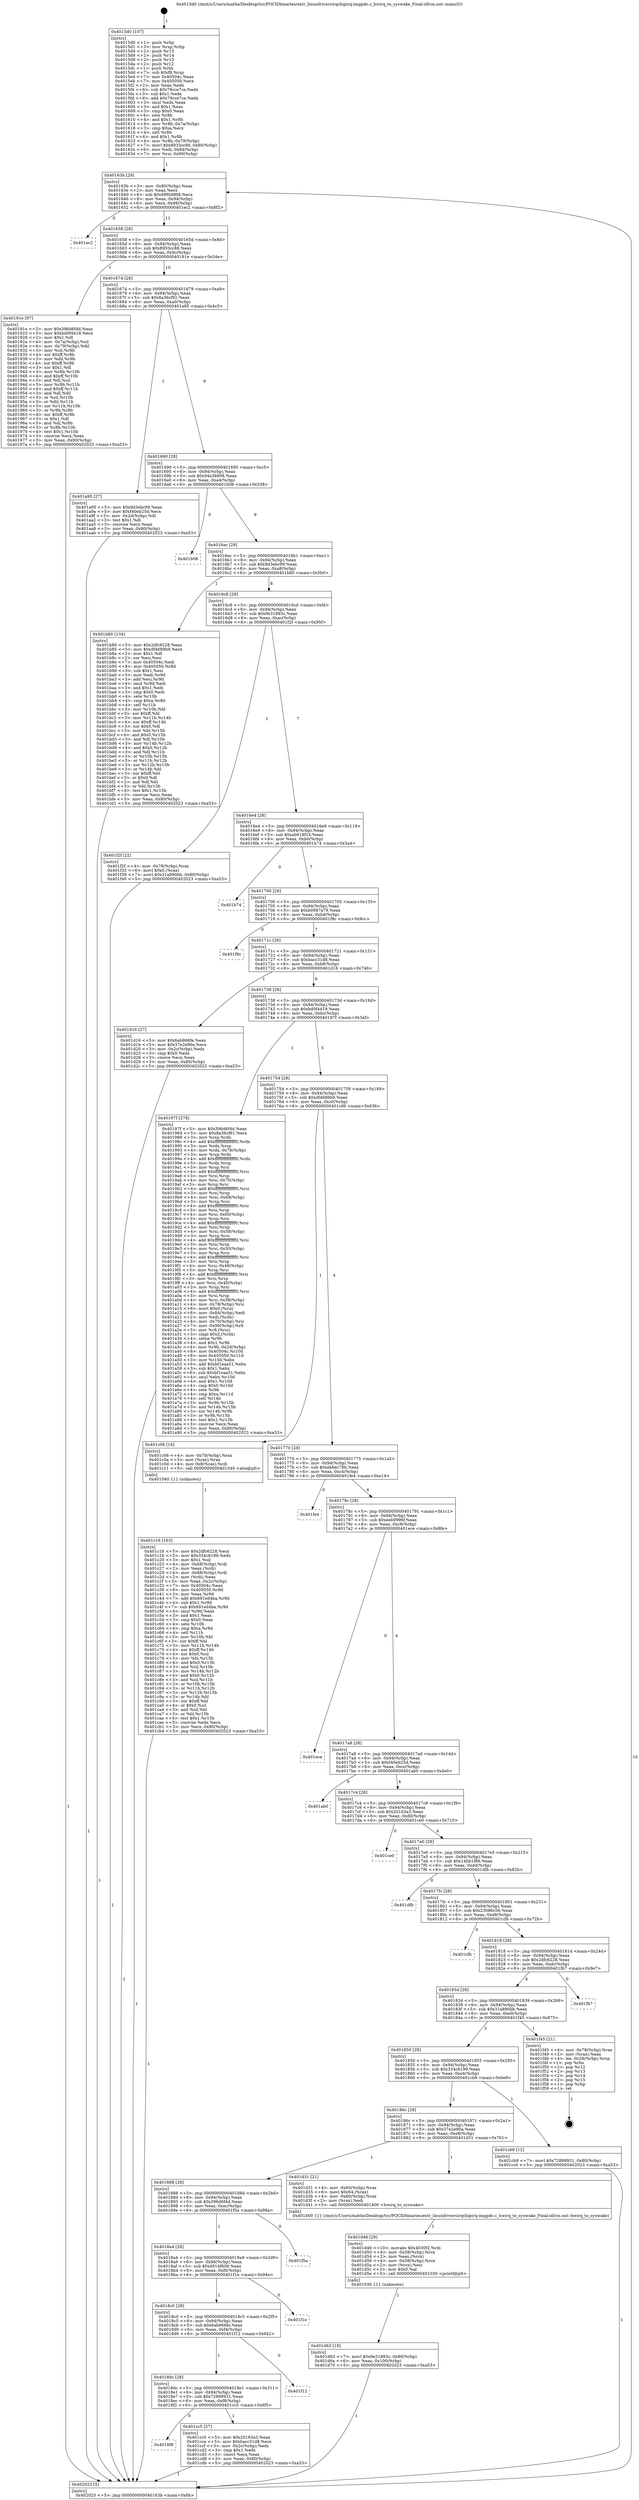 digraph "0x4015d0" {
  label = "0x4015d0 (/mnt/c/Users/mathe/Desktop/tcc/POCII/binaries/extr_linuxdriversirqchipirq-imgpdc.c_hwirq_to_syswake_Final-ollvm.out::main(0))"
  labelloc = "t"
  node[shape=record]

  Entry [label="",width=0.3,height=0.3,shape=circle,fillcolor=black,style=filled]
  "0x40163b" [label="{
     0x40163b [29]\l
     | [instrs]\l
     &nbsp;&nbsp;0x40163b \<+3\>: mov -0x80(%rbp),%eax\l
     &nbsp;&nbsp;0x40163e \<+2\>: mov %eax,%ecx\l
     &nbsp;&nbsp;0x401640 \<+6\>: sub $0x88f0d908,%ecx\l
     &nbsp;&nbsp;0x401646 \<+6\>: mov %eax,-0x94(%rbp)\l
     &nbsp;&nbsp;0x40164c \<+6\>: mov %ecx,-0x98(%rbp)\l
     &nbsp;&nbsp;0x401652 \<+6\>: je 0000000000401ec2 \<main+0x8f2\>\l
  }"]
  "0x401ec2" [label="{
     0x401ec2\l
  }", style=dashed]
  "0x401658" [label="{
     0x401658 [28]\l
     | [instrs]\l
     &nbsp;&nbsp;0x401658 \<+5\>: jmp 000000000040165d \<main+0x8d\>\l
     &nbsp;&nbsp;0x40165d \<+6\>: mov -0x94(%rbp),%eax\l
     &nbsp;&nbsp;0x401663 \<+5\>: sub $0x8933cc88,%eax\l
     &nbsp;&nbsp;0x401668 \<+6\>: mov %eax,-0x9c(%rbp)\l
     &nbsp;&nbsp;0x40166e \<+6\>: je 000000000040191e \<main+0x34e\>\l
  }"]
  Exit [label="",width=0.3,height=0.3,shape=circle,fillcolor=black,style=filled,peripheries=2]
  "0x40191e" [label="{
     0x40191e [97]\l
     | [instrs]\l
     &nbsp;&nbsp;0x40191e \<+5\>: mov $0x396d6f4d,%eax\l
     &nbsp;&nbsp;0x401923 \<+5\>: mov $0xbd0f4419,%ecx\l
     &nbsp;&nbsp;0x401928 \<+2\>: mov $0x1,%dl\l
     &nbsp;&nbsp;0x40192a \<+4\>: mov -0x7a(%rbp),%sil\l
     &nbsp;&nbsp;0x40192e \<+4\>: mov -0x79(%rbp),%dil\l
     &nbsp;&nbsp;0x401932 \<+3\>: mov %sil,%r8b\l
     &nbsp;&nbsp;0x401935 \<+4\>: xor $0xff,%r8b\l
     &nbsp;&nbsp;0x401939 \<+3\>: mov %dil,%r9b\l
     &nbsp;&nbsp;0x40193c \<+4\>: xor $0xff,%r9b\l
     &nbsp;&nbsp;0x401940 \<+3\>: xor $0x1,%dl\l
     &nbsp;&nbsp;0x401943 \<+3\>: mov %r8b,%r10b\l
     &nbsp;&nbsp;0x401946 \<+4\>: and $0xff,%r10b\l
     &nbsp;&nbsp;0x40194a \<+3\>: and %dl,%sil\l
     &nbsp;&nbsp;0x40194d \<+3\>: mov %r9b,%r11b\l
     &nbsp;&nbsp;0x401950 \<+4\>: and $0xff,%r11b\l
     &nbsp;&nbsp;0x401954 \<+3\>: and %dl,%dil\l
     &nbsp;&nbsp;0x401957 \<+3\>: or %sil,%r10b\l
     &nbsp;&nbsp;0x40195a \<+3\>: or %dil,%r11b\l
     &nbsp;&nbsp;0x40195d \<+3\>: xor %r11b,%r10b\l
     &nbsp;&nbsp;0x401960 \<+3\>: or %r9b,%r8b\l
     &nbsp;&nbsp;0x401963 \<+4\>: xor $0xff,%r8b\l
     &nbsp;&nbsp;0x401967 \<+3\>: or $0x1,%dl\l
     &nbsp;&nbsp;0x40196a \<+3\>: and %dl,%r8b\l
     &nbsp;&nbsp;0x40196d \<+3\>: or %r8b,%r10b\l
     &nbsp;&nbsp;0x401970 \<+4\>: test $0x1,%r10b\l
     &nbsp;&nbsp;0x401974 \<+3\>: cmovne %ecx,%eax\l
     &nbsp;&nbsp;0x401977 \<+3\>: mov %eax,-0x80(%rbp)\l
     &nbsp;&nbsp;0x40197a \<+5\>: jmp 0000000000402023 \<main+0xa53\>\l
  }"]
  "0x401674" [label="{
     0x401674 [28]\l
     | [instrs]\l
     &nbsp;&nbsp;0x401674 \<+5\>: jmp 0000000000401679 \<main+0xa9\>\l
     &nbsp;&nbsp;0x401679 \<+6\>: mov -0x94(%rbp),%eax\l
     &nbsp;&nbsp;0x40167f \<+5\>: sub $0x8a36cf91,%eax\l
     &nbsp;&nbsp;0x401684 \<+6\>: mov %eax,-0xa0(%rbp)\l
     &nbsp;&nbsp;0x40168a \<+6\>: je 0000000000401a95 \<main+0x4c5\>\l
  }"]
  "0x402023" [label="{
     0x402023 [5]\l
     | [instrs]\l
     &nbsp;&nbsp;0x402023 \<+5\>: jmp 000000000040163b \<main+0x6b\>\l
  }"]
  "0x4015d0" [label="{
     0x4015d0 [107]\l
     | [instrs]\l
     &nbsp;&nbsp;0x4015d0 \<+1\>: push %rbp\l
     &nbsp;&nbsp;0x4015d1 \<+3\>: mov %rsp,%rbp\l
     &nbsp;&nbsp;0x4015d4 \<+2\>: push %r15\l
     &nbsp;&nbsp;0x4015d6 \<+2\>: push %r14\l
     &nbsp;&nbsp;0x4015d8 \<+2\>: push %r13\l
     &nbsp;&nbsp;0x4015da \<+2\>: push %r12\l
     &nbsp;&nbsp;0x4015dc \<+1\>: push %rbx\l
     &nbsp;&nbsp;0x4015dd \<+7\>: sub $0xf8,%rsp\l
     &nbsp;&nbsp;0x4015e4 \<+7\>: mov 0x40504c,%eax\l
     &nbsp;&nbsp;0x4015eb \<+7\>: mov 0x405050,%ecx\l
     &nbsp;&nbsp;0x4015f2 \<+2\>: mov %eax,%edx\l
     &nbsp;&nbsp;0x4015f4 \<+6\>: sub $0x79cce7ce,%edx\l
     &nbsp;&nbsp;0x4015fa \<+3\>: sub $0x1,%edx\l
     &nbsp;&nbsp;0x4015fd \<+6\>: add $0x79cce7ce,%edx\l
     &nbsp;&nbsp;0x401603 \<+3\>: imul %edx,%eax\l
     &nbsp;&nbsp;0x401606 \<+3\>: and $0x1,%eax\l
     &nbsp;&nbsp;0x401609 \<+3\>: cmp $0x0,%eax\l
     &nbsp;&nbsp;0x40160c \<+4\>: sete %r8b\l
     &nbsp;&nbsp;0x401610 \<+4\>: and $0x1,%r8b\l
     &nbsp;&nbsp;0x401614 \<+4\>: mov %r8b,-0x7a(%rbp)\l
     &nbsp;&nbsp;0x401618 \<+3\>: cmp $0xa,%ecx\l
     &nbsp;&nbsp;0x40161b \<+4\>: setl %r8b\l
     &nbsp;&nbsp;0x40161f \<+4\>: and $0x1,%r8b\l
     &nbsp;&nbsp;0x401623 \<+4\>: mov %r8b,-0x79(%rbp)\l
     &nbsp;&nbsp;0x401627 \<+7\>: movl $0x8933cc88,-0x80(%rbp)\l
     &nbsp;&nbsp;0x40162e \<+6\>: mov %edi,-0x84(%rbp)\l
     &nbsp;&nbsp;0x401634 \<+7\>: mov %rsi,-0x90(%rbp)\l
  }"]
  "0x401d63" [label="{
     0x401d63 [18]\l
     | [instrs]\l
     &nbsp;&nbsp;0x401d63 \<+7\>: movl $0x9e31883c,-0x80(%rbp)\l
     &nbsp;&nbsp;0x401d6a \<+6\>: mov %eax,-0x100(%rbp)\l
     &nbsp;&nbsp;0x401d70 \<+5\>: jmp 0000000000402023 \<main+0xa53\>\l
  }"]
  "0x401a95" [label="{
     0x401a95 [27]\l
     | [instrs]\l
     &nbsp;&nbsp;0x401a95 \<+5\>: mov $0x9d3ebc99,%eax\l
     &nbsp;&nbsp;0x401a9a \<+5\>: mov $0xf40eb25d,%ecx\l
     &nbsp;&nbsp;0x401a9f \<+3\>: mov -0x2d(%rbp),%dl\l
     &nbsp;&nbsp;0x401aa2 \<+3\>: test $0x1,%dl\l
     &nbsp;&nbsp;0x401aa5 \<+3\>: cmovne %ecx,%eax\l
     &nbsp;&nbsp;0x401aa8 \<+3\>: mov %eax,-0x80(%rbp)\l
     &nbsp;&nbsp;0x401aab \<+5\>: jmp 0000000000402023 \<main+0xa53\>\l
  }"]
  "0x401690" [label="{
     0x401690 [28]\l
     | [instrs]\l
     &nbsp;&nbsp;0x401690 \<+5\>: jmp 0000000000401695 \<main+0xc5\>\l
     &nbsp;&nbsp;0x401695 \<+6\>: mov -0x94(%rbp),%eax\l
     &nbsp;&nbsp;0x40169b \<+5\>: sub $0x94a36698,%eax\l
     &nbsp;&nbsp;0x4016a0 \<+6\>: mov %eax,-0xa4(%rbp)\l
     &nbsp;&nbsp;0x4016a6 \<+6\>: je 0000000000401b08 \<main+0x538\>\l
  }"]
  "0x401d46" [label="{
     0x401d46 [29]\l
     | [instrs]\l
     &nbsp;&nbsp;0x401d46 \<+10\>: movabs $0x4030f2,%rdi\l
     &nbsp;&nbsp;0x401d50 \<+4\>: mov -0x58(%rbp),%rcx\l
     &nbsp;&nbsp;0x401d54 \<+2\>: mov %eax,(%rcx)\l
     &nbsp;&nbsp;0x401d56 \<+4\>: mov -0x58(%rbp),%rcx\l
     &nbsp;&nbsp;0x401d5a \<+2\>: mov (%rcx),%esi\l
     &nbsp;&nbsp;0x401d5c \<+2\>: mov $0x0,%al\l
     &nbsp;&nbsp;0x401d5e \<+5\>: call 0000000000401030 \<printf@plt\>\l
     | [calls]\l
     &nbsp;&nbsp;0x401030 \{1\} (unknown)\l
  }"]
  "0x401b08" [label="{
     0x401b08\l
  }", style=dashed]
  "0x4016ac" [label="{
     0x4016ac [28]\l
     | [instrs]\l
     &nbsp;&nbsp;0x4016ac \<+5\>: jmp 00000000004016b1 \<main+0xe1\>\l
     &nbsp;&nbsp;0x4016b1 \<+6\>: mov -0x94(%rbp),%eax\l
     &nbsp;&nbsp;0x4016b7 \<+5\>: sub $0x9d3ebc99,%eax\l
     &nbsp;&nbsp;0x4016bc \<+6\>: mov %eax,-0xa8(%rbp)\l
     &nbsp;&nbsp;0x4016c2 \<+6\>: je 0000000000401b80 \<main+0x5b0\>\l
  }"]
  "0x4018f8" [label="{
     0x4018f8\l
  }", style=dashed]
  "0x401b80" [label="{
     0x401b80 [134]\l
     | [instrs]\l
     &nbsp;&nbsp;0x401b80 \<+5\>: mov $0x2dfc6228,%eax\l
     &nbsp;&nbsp;0x401b85 \<+5\>: mov $0xdf4689b9,%ecx\l
     &nbsp;&nbsp;0x401b8a \<+2\>: mov $0x1,%dl\l
     &nbsp;&nbsp;0x401b8c \<+2\>: xor %esi,%esi\l
     &nbsp;&nbsp;0x401b8e \<+7\>: mov 0x40504c,%edi\l
     &nbsp;&nbsp;0x401b95 \<+8\>: mov 0x405050,%r8d\l
     &nbsp;&nbsp;0x401b9d \<+3\>: sub $0x1,%esi\l
     &nbsp;&nbsp;0x401ba0 \<+3\>: mov %edi,%r9d\l
     &nbsp;&nbsp;0x401ba3 \<+3\>: add %esi,%r9d\l
     &nbsp;&nbsp;0x401ba6 \<+4\>: imul %r9d,%edi\l
     &nbsp;&nbsp;0x401baa \<+3\>: and $0x1,%edi\l
     &nbsp;&nbsp;0x401bad \<+3\>: cmp $0x0,%edi\l
     &nbsp;&nbsp;0x401bb0 \<+4\>: sete %r10b\l
     &nbsp;&nbsp;0x401bb4 \<+4\>: cmp $0xa,%r8d\l
     &nbsp;&nbsp;0x401bb8 \<+4\>: setl %r11b\l
     &nbsp;&nbsp;0x401bbc \<+3\>: mov %r10b,%bl\l
     &nbsp;&nbsp;0x401bbf \<+3\>: xor $0xff,%bl\l
     &nbsp;&nbsp;0x401bc2 \<+3\>: mov %r11b,%r14b\l
     &nbsp;&nbsp;0x401bc5 \<+4\>: xor $0xff,%r14b\l
     &nbsp;&nbsp;0x401bc9 \<+3\>: xor $0x0,%dl\l
     &nbsp;&nbsp;0x401bcc \<+3\>: mov %bl,%r15b\l
     &nbsp;&nbsp;0x401bcf \<+4\>: and $0x0,%r15b\l
     &nbsp;&nbsp;0x401bd3 \<+3\>: and %dl,%r10b\l
     &nbsp;&nbsp;0x401bd6 \<+3\>: mov %r14b,%r12b\l
     &nbsp;&nbsp;0x401bd9 \<+4\>: and $0x0,%r12b\l
     &nbsp;&nbsp;0x401bdd \<+3\>: and %dl,%r11b\l
     &nbsp;&nbsp;0x401be0 \<+3\>: or %r10b,%r15b\l
     &nbsp;&nbsp;0x401be3 \<+3\>: or %r11b,%r12b\l
     &nbsp;&nbsp;0x401be6 \<+3\>: xor %r12b,%r15b\l
     &nbsp;&nbsp;0x401be9 \<+3\>: or %r14b,%bl\l
     &nbsp;&nbsp;0x401bec \<+3\>: xor $0xff,%bl\l
     &nbsp;&nbsp;0x401bef \<+3\>: or $0x0,%dl\l
     &nbsp;&nbsp;0x401bf2 \<+2\>: and %dl,%bl\l
     &nbsp;&nbsp;0x401bf4 \<+3\>: or %bl,%r15b\l
     &nbsp;&nbsp;0x401bf7 \<+4\>: test $0x1,%r15b\l
     &nbsp;&nbsp;0x401bfb \<+3\>: cmovne %ecx,%eax\l
     &nbsp;&nbsp;0x401bfe \<+3\>: mov %eax,-0x80(%rbp)\l
     &nbsp;&nbsp;0x401c01 \<+5\>: jmp 0000000000402023 \<main+0xa53\>\l
  }"]
  "0x4016c8" [label="{
     0x4016c8 [28]\l
     | [instrs]\l
     &nbsp;&nbsp;0x4016c8 \<+5\>: jmp 00000000004016cd \<main+0xfd\>\l
     &nbsp;&nbsp;0x4016cd \<+6\>: mov -0x94(%rbp),%eax\l
     &nbsp;&nbsp;0x4016d3 \<+5\>: sub $0x9e31883c,%eax\l
     &nbsp;&nbsp;0x4016d8 \<+6\>: mov %eax,-0xac(%rbp)\l
     &nbsp;&nbsp;0x4016de \<+6\>: je 0000000000401f2f \<main+0x95f\>\l
  }"]
  "0x401cc5" [label="{
     0x401cc5 [27]\l
     | [instrs]\l
     &nbsp;&nbsp;0x401cc5 \<+5\>: mov $0x20163a3,%eax\l
     &nbsp;&nbsp;0x401cca \<+5\>: mov $0xbacc31d8,%ecx\l
     &nbsp;&nbsp;0x401ccf \<+3\>: mov -0x2c(%rbp),%edx\l
     &nbsp;&nbsp;0x401cd2 \<+3\>: cmp $0x1,%edx\l
     &nbsp;&nbsp;0x401cd5 \<+3\>: cmovl %ecx,%eax\l
     &nbsp;&nbsp;0x401cd8 \<+3\>: mov %eax,-0x80(%rbp)\l
     &nbsp;&nbsp;0x401cdb \<+5\>: jmp 0000000000402023 \<main+0xa53\>\l
  }"]
  "0x401f2f" [label="{
     0x401f2f [22]\l
     | [instrs]\l
     &nbsp;&nbsp;0x401f2f \<+4\>: mov -0x78(%rbp),%rax\l
     &nbsp;&nbsp;0x401f33 \<+6\>: movl $0x0,(%rax)\l
     &nbsp;&nbsp;0x401f39 \<+7\>: movl $0x31a890bb,-0x80(%rbp)\l
     &nbsp;&nbsp;0x401f40 \<+5\>: jmp 0000000000402023 \<main+0xa53\>\l
  }"]
  "0x4016e4" [label="{
     0x4016e4 [28]\l
     | [instrs]\l
     &nbsp;&nbsp;0x4016e4 \<+5\>: jmp 00000000004016e9 \<main+0x119\>\l
     &nbsp;&nbsp;0x4016e9 \<+6\>: mov -0x94(%rbp),%eax\l
     &nbsp;&nbsp;0x4016ef \<+5\>: sub $0xab618f14,%eax\l
     &nbsp;&nbsp;0x4016f4 \<+6\>: mov %eax,-0xb0(%rbp)\l
     &nbsp;&nbsp;0x4016fa \<+6\>: je 0000000000401b74 \<main+0x5a4\>\l
  }"]
  "0x4018dc" [label="{
     0x4018dc [28]\l
     | [instrs]\l
     &nbsp;&nbsp;0x4018dc \<+5\>: jmp 00000000004018e1 \<main+0x311\>\l
     &nbsp;&nbsp;0x4018e1 \<+6\>: mov -0x94(%rbp),%eax\l
     &nbsp;&nbsp;0x4018e7 \<+5\>: sub $0x72898931,%eax\l
     &nbsp;&nbsp;0x4018ec \<+6\>: mov %eax,-0xf8(%rbp)\l
     &nbsp;&nbsp;0x4018f2 \<+6\>: je 0000000000401cc5 \<main+0x6f5\>\l
  }"]
  "0x401b74" [label="{
     0x401b74\l
  }", style=dashed]
  "0x401700" [label="{
     0x401700 [28]\l
     | [instrs]\l
     &nbsp;&nbsp;0x401700 \<+5\>: jmp 0000000000401705 \<main+0x135\>\l
     &nbsp;&nbsp;0x401705 \<+6\>: mov -0x94(%rbp),%eax\l
     &nbsp;&nbsp;0x40170b \<+5\>: sub $0xb0987a79,%eax\l
     &nbsp;&nbsp;0x401710 \<+6\>: mov %eax,-0xb4(%rbp)\l
     &nbsp;&nbsp;0x401716 \<+6\>: je 0000000000401f9c \<main+0x9cc\>\l
  }"]
  "0x401f12" [label="{
     0x401f12\l
  }", style=dashed]
  "0x401f9c" [label="{
     0x401f9c\l
  }", style=dashed]
  "0x40171c" [label="{
     0x40171c [28]\l
     | [instrs]\l
     &nbsp;&nbsp;0x40171c \<+5\>: jmp 0000000000401721 \<main+0x151\>\l
     &nbsp;&nbsp;0x401721 \<+6\>: mov -0x94(%rbp),%eax\l
     &nbsp;&nbsp;0x401727 \<+5\>: sub $0xbacc31d8,%eax\l
     &nbsp;&nbsp;0x40172c \<+6\>: mov %eax,-0xb8(%rbp)\l
     &nbsp;&nbsp;0x401732 \<+6\>: je 0000000000401d16 \<main+0x746\>\l
  }"]
  "0x4018c0" [label="{
     0x4018c0 [28]\l
     | [instrs]\l
     &nbsp;&nbsp;0x4018c0 \<+5\>: jmp 00000000004018c5 \<main+0x2f5\>\l
     &nbsp;&nbsp;0x4018c5 \<+6\>: mov -0x94(%rbp),%eax\l
     &nbsp;&nbsp;0x4018cb \<+5\>: sub $0x6ab966fe,%eax\l
     &nbsp;&nbsp;0x4018d0 \<+6\>: mov %eax,-0xf4(%rbp)\l
     &nbsp;&nbsp;0x4018d6 \<+6\>: je 0000000000401f12 \<main+0x942\>\l
  }"]
  "0x401d16" [label="{
     0x401d16 [27]\l
     | [instrs]\l
     &nbsp;&nbsp;0x401d16 \<+5\>: mov $0x6ab966fe,%eax\l
     &nbsp;&nbsp;0x401d1b \<+5\>: mov $0x37e2e90a,%ecx\l
     &nbsp;&nbsp;0x401d20 \<+3\>: mov -0x2c(%rbp),%edx\l
     &nbsp;&nbsp;0x401d23 \<+3\>: cmp $0x0,%edx\l
     &nbsp;&nbsp;0x401d26 \<+3\>: cmove %ecx,%eax\l
     &nbsp;&nbsp;0x401d29 \<+3\>: mov %eax,-0x80(%rbp)\l
     &nbsp;&nbsp;0x401d2c \<+5\>: jmp 0000000000402023 \<main+0xa53\>\l
  }"]
  "0x401738" [label="{
     0x401738 [28]\l
     | [instrs]\l
     &nbsp;&nbsp;0x401738 \<+5\>: jmp 000000000040173d \<main+0x16d\>\l
     &nbsp;&nbsp;0x40173d \<+6\>: mov -0x94(%rbp),%eax\l
     &nbsp;&nbsp;0x401743 \<+5\>: sub $0xbd0f4419,%eax\l
     &nbsp;&nbsp;0x401748 \<+6\>: mov %eax,-0xbc(%rbp)\l
     &nbsp;&nbsp;0x40174e \<+6\>: je 000000000040197f \<main+0x3af\>\l
  }"]
  "0x401f1e" [label="{
     0x401f1e\l
  }", style=dashed]
  "0x40197f" [label="{
     0x40197f [278]\l
     | [instrs]\l
     &nbsp;&nbsp;0x40197f \<+5\>: mov $0x396d6f4d,%eax\l
     &nbsp;&nbsp;0x401984 \<+5\>: mov $0x8a36cf91,%ecx\l
     &nbsp;&nbsp;0x401989 \<+3\>: mov %rsp,%rdx\l
     &nbsp;&nbsp;0x40198c \<+4\>: add $0xfffffffffffffff0,%rdx\l
     &nbsp;&nbsp;0x401990 \<+3\>: mov %rdx,%rsp\l
     &nbsp;&nbsp;0x401993 \<+4\>: mov %rdx,-0x78(%rbp)\l
     &nbsp;&nbsp;0x401997 \<+3\>: mov %rsp,%rdx\l
     &nbsp;&nbsp;0x40199a \<+4\>: add $0xfffffffffffffff0,%rdx\l
     &nbsp;&nbsp;0x40199e \<+3\>: mov %rdx,%rsp\l
     &nbsp;&nbsp;0x4019a1 \<+3\>: mov %rsp,%rsi\l
     &nbsp;&nbsp;0x4019a4 \<+4\>: add $0xfffffffffffffff0,%rsi\l
     &nbsp;&nbsp;0x4019a8 \<+3\>: mov %rsi,%rsp\l
     &nbsp;&nbsp;0x4019ab \<+4\>: mov %rsi,-0x70(%rbp)\l
     &nbsp;&nbsp;0x4019af \<+3\>: mov %rsp,%rsi\l
     &nbsp;&nbsp;0x4019b2 \<+4\>: add $0xfffffffffffffff0,%rsi\l
     &nbsp;&nbsp;0x4019b6 \<+3\>: mov %rsi,%rsp\l
     &nbsp;&nbsp;0x4019b9 \<+4\>: mov %rsi,-0x68(%rbp)\l
     &nbsp;&nbsp;0x4019bd \<+3\>: mov %rsp,%rsi\l
     &nbsp;&nbsp;0x4019c0 \<+4\>: add $0xfffffffffffffff0,%rsi\l
     &nbsp;&nbsp;0x4019c4 \<+3\>: mov %rsi,%rsp\l
     &nbsp;&nbsp;0x4019c7 \<+4\>: mov %rsi,-0x60(%rbp)\l
     &nbsp;&nbsp;0x4019cb \<+3\>: mov %rsp,%rsi\l
     &nbsp;&nbsp;0x4019ce \<+4\>: add $0xfffffffffffffff0,%rsi\l
     &nbsp;&nbsp;0x4019d2 \<+3\>: mov %rsi,%rsp\l
     &nbsp;&nbsp;0x4019d5 \<+4\>: mov %rsi,-0x58(%rbp)\l
     &nbsp;&nbsp;0x4019d9 \<+3\>: mov %rsp,%rsi\l
     &nbsp;&nbsp;0x4019dc \<+4\>: add $0xfffffffffffffff0,%rsi\l
     &nbsp;&nbsp;0x4019e0 \<+3\>: mov %rsi,%rsp\l
     &nbsp;&nbsp;0x4019e3 \<+4\>: mov %rsi,-0x50(%rbp)\l
     &nbsp;&nbsp;0x4019e7 \<+3\>: mov %rsp,%rsi\l
     &nbsp;&nbsp;0x4019ea \<+4\>: add $0xfffffffffffffff0,%rsi\l
     &nbsp;&nbsp;0x4019ee \<+3\>: mov %rsi,%rsp\l
     &nbsp;&nbsp;0x4019f1 \<+4\>: mov %rsi,-0x48(%rbp)\l
     &nbsp;&nbsp;0x4019f5 \<+3\>: mov %rsp,%rsi\l
     &nbsp;&nbsp;0x4019f8 \<+4\>: add $0xfffffffffffffff0,%rsi\l
     &nbsp;&nbsp;0x4019fc \<+3\>: mov %rsi,%rsp\l
     &nbsp;&nbsp;0x4019ff \<+4\>: mov %rsi,-0x40(%rbp)\l
     &nbsp;&nbsp;0x401a03 \<+3\>: mov %rsp,%rsi\l
     &nbsp;&nbsp;0x401a06 \<+4\>: add $0xfffffffffffffff0,%rsi\l
     &nbsp;&nbsp;0x401a0a \<+3\>: mov %rsi,%rsp\l
     &nbsp;&nbsp;0x401a0d \<+4\>: mov %rsi,-0x38(%rbp)\l
     &nbsp;&nbsp;0x401a11 \<+4\>: mov -0x78(%rbp),%rsi\l
     &nbsp;&nbsp;0x401a15 \<+6\>: movl $0x0,(%rsi)\l
     &nbsp;&nbsp;0x401a1b \<+6\>: mov -0x84(%rbp),%edi\l
     &nbsp;&nbsp;0x401a21 \<+2\>: mov %edi,(%rdx)\l
     &nbsp;&nbsp;0x401a23 \<+4\>: mov -0x70(%rbp),%rsi\l
     &nbsp;&nbsp;0x401a27 \<+7\>: mov -0x90(%rbp),%r8\l
     &nbsp;&nbsp;0x401a2e \<+3\>: mov %r8,(%rsi)\l
     &nbsp;&nbsp;0x401a31 \<+3\>: cmpl $0x2,(%rdx)\l
     &nbsp;&nbsp;0x401a34 \<+4\>: setne %r9b\l
     &nbsp;&nbsp;0x401a38 \<+4\>: and $0x1,%r9b\l
     &nbsp;&nbsp;0x401a3c \<+4\>: mov %r9b,-0x2d(%rbp)\l
     &nbsp;&nbsp;0x401a40 \<+8\>: mov 0x40504c,%r10d\l
     &nbsp;&nbsp;0x401a48 \<+8\>: mov 0x405050,%r11d\l
     &nbsp;&nbsp;0x401a50 \<+3\>: mov %r10d,%ebx\l
     &nbsp;&nbsp;0x401a53 \<+6\>: add $0xbf1eaa51,%ebx\l
     &nbsp;&nbsp;0x401a59 \<+3\>: sub $0x1,%ebx\l
     &nbsp;&nbsp;0x401a5c \<+6\>: sub $0xbf1eaa51,%ebx\l
     &nbsp;&nbsp;0x401a62 \<+4\>: imul %ebx,%r10d\l
     &nbsp;&nbsp;0x401a66 \<+4\>: and $0x1,%r10d\l
     &nbsp;&nbsp;0x401a6a \<+4\>: cmp $0x0,%r10d\l
     &nbsp;&nbsp;0x401a6e \<+4\>: sete %r9b\l
     &nbsp;&nbsp;0x401a72 \<+4\>: cmp $0xa,%r11d\l
     &nbsp;&nbsp;0x401a76 \<+4\>: setl %r14b\l
     &nbsp;&nbsp;0x401a7a \<+3\>: mov %r9b,%r15b\l
     &nbsp;&nbsp;0x401a7d \<+3\>: and %r14b,%r15b\l
     &nbsp;&nbsp;0x401a80 \<+3\>: xor %r14b,%r9b\l
     &nbsp;&nbsp;0x401a83 \<+3\>: or %r9b,%r15b\l
     &nbsp;&nbsp;0x401a86 \<+4\>: test $0x1,%r15b\l
     &nbsp;&nbsp;0x401a8a \<+3\>: cmovne %ecx,%eax\l
     &nbsp;&nbsp;0x401a8d \<+3\>: mov %eax,-0x80(%rbp)\l
     &nbsp;&nbsp;0x401a90 \<+5\>: jmp 0000000000402023 \<main+0xa53\>\l
  }"]
  "0x401754" [label="{
     0x401754 [28]\l
     | [instrs]\l
     &nbsp;&nbsp;0x401754 \<+5\>: jmp 0000000000401759 \<main+0x189\>\l
     &nbsp;&nbsp;0x401759 \<+6\>: mov -0x94(%rbp),%eax\l
     &nbsp;&nbsp;0x40175f \<+5\>: sub $0xdf4689b9,%eax\l
     &nbsp;&nbsp;0x401764 \<+6\>: mov %eax,-0xc0(%rbp)\l
     &nbsp;&nbsp;0x40176a \<+6\>: je 0000000000401c06 \<main+0x636\>\l
  }"]
  "0x4018a4" [label="{
     0x4018a4 [28]\l
     | [instrs]\l
     &nbsp;&nbsp;0x4018a4 \<+5\>: jmp 00000000004018a9 \<main+0x2d9\>\l
     &nbsp;&nbsp;0x4018a9 \<+6\>: mov -0x94(%rbp),%eax\l
     &nbsp;&nbsp;0x4018af \<+5\>: sub $0x4914f606,%eax\l
     &nbsp;&nbsp;0x4018b4 \<+6\>: mov %eax,-0xf0(%rbp)\l
     &nbsp;&nbsp;0x4018ba \<+6\>: je 0000000000401f1e \<main+0x94e\>\l
  }"]
  "0x401f5a" [label="{
     0x401f5a\l
  }", style=dashed]
  "0x401c06" [label="{
     0x401c06 [16]\l
     | [instrs]\l
     &nbsp;&nbsp;0x401c06 \<+4\>: mov -0x70(%rbp),%rax\l
     &nbsp;&nbsp;0x401c0a \<+3\>: mov (%rax),%rax\l
     &nbsp;&nbsp;0x401c0d \<+4\>: mov 0x8(%rax),%rdi\l
     &nbsp;&nbsp;0x401c11 \<+5\>: call 0000000000401040 \<atoi@plt\>\l
     | [calls]\l
     &nbsp;&nbsp;0x401040 \{1\} (unknown)\l
  }"]
  "0x401770" [label="{
     0x401770 [28]\l
     | [instrs]\l
     &nbsp;&nbsp;0x401770 \<+5\>: jmp 0000000000401775 \<main+0x1a5\>\l
     &nbsp;&nbsp;0x401775 \<+6\>: mov -0x94(%rbp),%eax\l
     &nbsp;&nbsp;0x40177b \<+5\>: sub $0xebbec78b,%eax\l
     &nbsp;&nbsp;0x401780 \<+6\>: mov %eax,-0xc4(%rbp)\l
     &nbsp;&nbsp;0x401786 \<+6\>: je 0000000000401fe4 \<main+0xa14\>\l
  }"]
  "0x401c16" [label="{
     0x401c16 [163]\l
     | [instrs]\l
     &nbsp;&nbsp;0x401c16 \<+5\>: mov $0x2dfc6228,%ecx\l
     &nbsp;&nbsp;0x401c1b \<+5\>: mov $0x334c6199,%edx\l
     &nbsp;&nbsp;0x401c20 \<+3\>: mov $0x1,%sil\l
     &nbsp;&nbsp;0x401c23 \<+4\>: mov -0x68(%rbp),%rdi\l
     &nbsp;&nbsp;0x401c27 \<+2\>: mov %eax,(%rdi)\l
     &nbsp;&nbsp;0x401c29 \<+4\>: mov -0x68(%rbp),%rdi\l
     &nbsp;&nbsp;0x401c2d \<+2\>: mov (%rdi),%eax\l
     &nbsp;&nbsp;0x401c2f \<+3\>: mov %eax,-0x2c(%rbp)\l
     &nbsp;&nbsp;0x401c32 \<+7\>: mov 0x40504c,%eax\l
     &nbsp;&nbsp;0x401c39 \<+8\>: mov 0x405050,%r8d\l
     &nbsp;&nbsp;0x401c41 \<+3\>: mov %eax,%r9d\l
     &nbsp;&nbsp;0x401c44 \<+7\>: add $0x691ed4ba,%r9d\l
     &nbsp;&nbsp;0x401c4b \<+4\>: sub $0x1,%r9d\l
     &nbsp;&nbsp;0x401c4f \<+7\>: sub $0x691ed4ba,%r9d\l
     &nbsp;&nbsp;0x401c56 \<+4\>: imul %r9d,%eax\l
     &nbsp;&nbsp;0x401c5a \<+3\>: and $0x1,%eax\l
     &nbsp;&nbsp;0x401c5d \<+3\>: cmp $0x0,%eax\l
     &nbsp;&nbsp;0x401c60 \<+4\>: sete %r10b\l
     &nbsp;&nbsp;0x401c64 \<+4\>: cmp $0xa,%r8d\l
     &nbsp;&nbsp;0x401c68 \<+4\>: setl %r11b\l
     &nbsp;&nbsp;0x401c6c \<+3\>: mov %r10b,%bl\l
     &nbsp;&nbsp;0x401c6f \<+3\>: xor $0xff,%bl\l
     &nbsp;&nbsp;0x401c72 \<+3\>: mov %r11b,%r14b\l
     &nbsp;&nbsp;0x401c75 \<+4\>: xor $0xff,%r14b\l
     &nbsp;&nbsp;0x401c79 \<+4\>: xor $0x0,%sil\l
     &nbsp;&nbsp;0x401c7d \<+3\>: mov %bl,%r15b\l
     &nbsp;&nbsp;0x401c80 \<+4\>: and $0x0,%r15b\l
     &nbsp;&nbsp;0x401c84 \<+3\>: and %sil,%r10b\l
     &nbsp;&nbsp;0x401c87 \<+3\>: mov %r14b,%r12b\l
     &nbsp;&nbsp;0x401c8a \<+4\>: and $0x0,%r12b\l
     &nbsp;&nbsp;0x401c8e \<+3\>: and %sil,%r11b\l
     &nbsp;&nbsp;0x401c91 \<+3\>: or %r10b,%r15b\l
     &nbsp;&nbsp;0x401c94 \<+3\>: or %r11b,%r12b\l
     &nbsp;&nbsp;0x401c97 \<+3\>: xor %r12b,%r15b\l
     &nbsp;&nbsp;0x401c9a \<+3\>: or %r14b,%bl\l
     &nbsp;&nbsp;0x401c9d \<+3\>: xor $0xff,%bl\l
     &nbsp;&nbsp;0x401ca0 \<+4\>: or $0x0,%sil\l
     &nbsp;&nbsp;0x401ca4 \<+3\>: and %sil,%bl\l
     &nbsp;&nbsp;0x401ca7 \<+3\>: or %bl,%r15b\l
     &nbsp;&nbsp;0x401caa \<+4\>: test $0x1,%r15b\l
     &nbsp;&nbsp;0x401cae \<+3\>: cmovne %edx,%ecx\l
     &nbsp;&nbsp;0x401cb1 \<+3\>: mov %ecx,-0x80(%rbp)\l
     &nbsp;&nbsp;0x401cb4 \<+5\>: jmp 0000000000402023 \<main+0xa53\>\l
  }"]
  "0x401888" [label="{
     0x401888 [28]\l
     | [instrs]\l
     &nbsp;&nbsp;0x401888 \<+5\>: jmp 000000000040188d \<main+0x2bd\>\l
     &nbsp;&nbsp;0x40188d \<+6\>: mov -0x94(%rbp),%eax\l
     &nbsp;&nbsp;0x401893 \<+5\>: sub $0x396d6f4d,%eax\l
     &nbsp;&nbsp;0x401898 \<+6\>: mov %eax,-0xec(%rbp)\l
     &nbsp;&nbsp;0x40189e \<+6\>: je 0000000000401f5a \<main+0x98a\>\l
  }"]
  "0x401fe4" [label="{
     0x401fe4\l
  }", style=dashed]
  "0x40178c" [label="{
     0x40178c [28]\l
     | [instrs]\l
     &nbsp;&nbsp;0x40178c \<+5\>: jmp 0000000000401791 \<main+0x1c1\>\l
     &nbsp;&nbsp;0x401791 \<+6\>: mov -0x94(%rbp),%eax\l
     &nbsp;&nbsp;0x401797 \<+5\>: sub $0xeeb0996f,%eax\l
     &nbsp;&nbsp;0x40179c \<+6\>: mov %eax,-0xc8(%rbp)\l
     &nbsp;&nbsp;0x4017a2 \<+6\>: je 0000000000401ece \<main+0x8fe\>\l
  }"]
  "0x401d31" [label="{
     0x401d31 [21]\l
     | [instrs]\l
     &nbsp;&nbsp;0x401d31 \<+4\>: mov -0x60(%rbp),%rax\l
     &nbsp;&nbsp;0x401d35 \<+6\>: movl $0x64,(%rax)\l
     &nbsp;&nbsp;0x401d3b \<+4\>: mov -0x60(%rbp),%rax\l
     &nbsp;&nbsp;0x401d3f \<+2\>: mov (%rax),%edi\l
     &nbsp;&nbsp;0x401d41 \<+5\>: call 0000000000401400 \<hwirq_to_syswake\>\l
     | [calls]\l
     &nbsp;&nbsp;0x401400 \{1\} (/mnt/c/Users/mathe/Desktop/tcc/POCII/binaries/extr_linuxdriversirqchipirq-imgpdc.c_hwirq_to_syswake_Final-ollvm.out::hwirq_to_syswake)\l
  }"]
  "0x401ece" [label="{
     0x401ece\l
  }", style=dashed]
  "0x4017a8" [label="{
     0x4017a8 [28]\l
     | [instrs]\l
     &nbsp;&nbsp;0x4017a8 \<+5\>: jmp 00000000004017ad \<main+0x1dd\>\l
     &nbsp;&nbsp;0x4017ad \<+6\>: mov -0x94(%rbp),%eax\l
     &nbsp;&nbsp;0x4017b3 \<+5\>: sub $0xf40eb25d,%eax\l
     &nbsp;&nbsp;0x4017b8 \<+6\>: mov %eax,-0xcc(%rbp)\l
     &nbsp;&nbsp;0x4017be \<+6\>: je 0000000000401ab0 \<main+0x4e0\>\l
  }"]
  "0x40186c" [label="{
     0x40186c [28]\l
     | [instrs]\l
     &nbsp;&nbsp;0x40186c \<+5\>: jmp 0000000000401871 \<main+0x2a1\>\l
     &nbsp;&nbsp;0x401871 \<+6\>: mov -0x94(%rbp),%eax\l
     &nbsp;&nbsp;0x401877 \<+5\>: sub $0x37e2e90a,%eax\l
     &nbsp;&nbsp;0x40187c \<+6\>: mov %eax,-0xe8(%rbp)\l
     &nbsp;&nbsp;0x401882 \<+6\>: je 0000000000401d31 \<main+0x761\>\l
  }"]
  "0x401ab0" [label="{
     0x401ab0\l
  }", style=dashed]
  "0x4017c4" [label="{
     0x4017c4 [28]\l
     | [instrs]\l
     &nbsp;&nbsp;0x4017c4 \<+5\>: jmp 00000000004017c9 \<main+0x1f9\>\l
     &nbsp;&nbsp;0x4017c9 \<+6\>: mov -0x94(%rbp),%eax\l
     &nbsp;&nbsp;0x4017cf \<+5\>: sub $0x20163a3,%eax\l
     &nbsp;&nbsp;0x4017d4 \<+6\>: mov %eax,-0xd0(%rbp)\l
     &nbsp;&nbsp;0x4017da \<+6\>: je 0000000000401ce0 \<main+0x710\>\l
  }"]
  "0x401cb9" [label="{
     0x401cb9 [12]\l
     | [instrs]\l
     &nbsp;&nbsp;0x401cb9 \<+7\>: movl $0x72898931,-0x80(%rbp)\l
     &nbsp;&nbsp;0x401cc0 \<+5\>: jmp 0000000000402023 \<main+0xa53\>\l
  }"]
  "0x401ce0" [label="{
     0x401ce0\l
  }", style=dashed]
  "0x4017e0" [label="{
     0x4017e0 [28]\l
     | [instrs]\l
     &nbsp;&nbsp;0x4017e0 \<+5\>: jmp 00000000004017e5 \<main+0x215\>\l
     &nbsp;&nbsp;0x4017e5 \<+6\>: mov -0x94(%rbp),%eax\l
     &nbsp;&nbsp;0x4017eb \<+5\>: sub $0x14bb1f86,%eax\l
     &nbsp;&nbsp;0x4017f0 \<+6\>: mov %eax,-0xd4(%rbp)\l
     &nbsp;&nbsp;0x4017f6 \<+6\>: je 0000000000401dfb \<main+0x82b\>\l
  }"]
  "0x401850" [label="{
     0x401850 [28]\l
     | [instrs]\l
     &nbsp;&nbsp;0x401850 \<+5\>: jmp 0000000000401855 \<main+0x285\>\l
     &nbsp;&nbsp;0x401855 \<+6\>: mov -0x94(%rbp),%eax\l
     &nbsp;&nbsp;0x40185b \<+5\>: sub $0x334c6199,%eax\l
     &nbsp;&nbsp;0x401860 \<+6\>: mov %eax,-0xe4(%rbp)\l
     &nbsp;&nbsp;0x401866 \<+6\>: je 0000000000401cb9 \<main+0x6e9\>\l
  }"]
  "0x401dfb" [label="{
     0x401dfb\l
  }", style=dashed]
  "0x4017fc" [label="{
     0x4017fc [28]\l
     | [instrs]\l
     &nbsp;&nbsp;0x4017fc \<+5\>: jmp 0000000000401801 \<main+0x231\>\l
     &nbsp;&nbsp;0x401801 \<+6\>: mov -0x94(%rbp),%eax\l
     &nbsp;&nbsp;0x401807 \<+5\>: sub $0x23086c56,%eax\l
     &nbsp;&nbsp;0x40180c \<+6\>: mov %eax,-0xd8(%rbp)\l
     &nbsp;&nbsp;0x401812 \<+6\>: je 0000000000401cfb \<main+0x72b\>\l
  }"]
  "0x401f45" [label="{
     0x401f45 [21]\l
     | [instrs]\l
     &nbsp;&nbsp;0x401f45 \<+4\>: mov -0x78(%rbp),%rax\l
     &nbsp;&nbsp;0x401f49 \<+2\>: mov (%rax),%eax\l
     &nbsp;&nbsp;0x401f4b \<+4\>: lea -0x28(%rbp),%rsp\l
     &nbsp;&nbsp;0x401f4f \<+1\>: pop %rbx\l
     &nbsp;&nbsp;0x401f50 \<+2\>: pop %r12\l
     &nbsp;&nbsp;0x401f52 \<+2\>: pop %r13\l
     &nbsp;&nbsp;0x401f54 \<+2\>: pop %r14\l
     &nbsp;&nbsp;0x401f56 \<+2\>: pop %r15\l
     &nbsp;&nbsp;0x401f58 \<+1\>: pop %rbp\l
     &nbsp;&nbsp;0x401f59 \<+1\>: ret\l
  }"]
  "0x401cfb" [label="{
     0x401cfb\l
  }", style=dashed]
  "0x401818" [label="{
     0x401818 [28]\l
     | [instrs]\l
     &nbsp;&nbsp;0x401818 \<+5\>: jmp 000000000040181d \<main+0x24d\>\l
     &nbsp;&nbsp;0x40181d \<+6\>: mov -0x94(%rbp),%eax\l
     &nbsp;&nbsp;0x401823 \<+5\>: sub $0x2dfc6228,%eax\l
     &nbsp;&nbsp;0x401828 \<+6\>: mov %eax,-0xdc(%rbp)\l
     &nbsp;&nbsp;0x40182e \<+6\>: je 0000000000401fb7 \<main+0x9e7\>\l
  }"]
  "0x401834" [label="{
     0x401834 [28]\l
     | [instrs]\l
     &nbsp;&nbsp;0x401834 \<+5\>: jmp 0000000000401839 \<main+0x269\>\l
     &nbsp;&nbsp;0x401839 \<+6\>: mov -0x94(%rbp),%eax\l
     &nbsp;&nbsp;0x40183f \<+5\>: sub $0x31a890bb,%eax\l
     &nbsp;&nbsp;0x401844 \<+6\>: mov %eax,-0xe0(%rbp)\l
     &nbsp;&nbsp;0x40184a \<+6\>: je 0000000000401f45 \<main+0x975\>\l
  }"]
  "0x401fb7" [label="{
     0x401fb7\l
  }", style=dashed]
  Entry -> "0x4015d0" [label=" 1"]
  "0x40163b" -> "0x401ec2" [label=" 0"]
  "0x40163b" -> "0x401658" [label=" 11"]
  "0x401f45" -> Exit [label=" 1"]
  "0x401658" -> "0x40191e" [label=" 1"]
  "0x401658" -> "0x401674" [label=" 10"]
  "0x40191e" -> "0x402023" [label=" 1"]
  "0x4015d0" -> "0x40163b" [label=" 1"]
  "0x402023" -> "0x40163b" [label=" 10"]
  "0x401f2f" -> "0x402023" [label=" 1"]
  "0x401674" -> "0x401a95" [label=" 1"]
  "0x401674" -> "0x401690" [label=" 9"]
  "0x401d63" -> "0x402023" [label=" 1"]
  "0x401690" -> "0x401b08" [label=" 0"]
  "0x401690" -> "0x4016ac" [label=" 9"]
  "0x401d46" -> "0x401d63" [label=" 1"]
  "0x4016ac" -> "0x401b80" [label=" 1"]
  "0x4016ac" -> "0x4016c8" [label=" 8"]
  "0x401d31" -> "0x401d46" [label=" 1"]
  "0x4016c8" -> "0x401f2f" [label=" 1"]
  "0x4016c8" -> "0x4016e4" [label=" 7"]
  "0x401d16" -> "0x402023" [label=" 1"]
  "0x4016e4" -> "0x401b74" [label=" 0"]
  "0x4016e4" -> "0x401700" [label=" 7"]
  "0x4018dc" -> "0x4018f8" [label=" 0"]
  "0x401700" -> "0x401f9c" [label=" 0"]
  "0x401700" -> "0x40171c" [label=" 7"]
  "0x4018dc" -> "0x401cc5" [label=" 1"]
  "0x40171c" -> "0x401d16" [label=" 1"]
  "0x40171c" -> "0x401738" [label=" 6"]
  "0x4018c0" -> "0x4018dc" [label=" 1"]
  "0x401738" -> "0x40197f" [label=" 1"]
  "0x401738" -> "0x401754" [label=" 5"]
  "0x4018c0" -> "0x401f12" [label=" 0"]
  "0x40197f" -> "0x402023" [label=" 1"]
  "0x401a95" -> "0x402023" [label=" 1"]
  "0x401b80" -> "0x402023" [label=" 1"]
  "0x4018a4" -> "0x4018c0" [label=" 1"]
  "0x401754" -> "0x401c06" [label=" 1"]
  "0x401754" -> "0x401770" [label=" 4"]
  "0x401c06" -> "0x401c16" [label=" 1"]
  "0x401c16" -> "0x402023" [label=" 1"]
  "0x4018a4" -> "0x401f1e" [label=" 0"]
  "0x401770" -> "0x401fe4" [label=" 0"]
  "0x401770" -> "0x40178c" [label=" 4"]
  "0x401888" -> "0x4018a4" [label=" 1"]
  "0x40178c" -> "0x401ece" [label=" 0"]
  "0x40178c" -> "0x4017a8" [label=" 4"]
  "0x401888" -> "0x401f5a" [label=" 0"]
  "0x4017a8" -> "0x401ab0" [label=" 0"]
  "0x4017a8" -> "0x4017c4" [label=" 4"]
  "0x40186c" -> "0x401888" [label=" 1"]
  "0x4017c4" -> "0x401ce0" [label=" 0"]
  "0x4017c4" -> "0x4017e0" [label=" 4"]
  "0x40186c" -> "0x401d31" [label=" 1"]
  "0x4017e0" -> "0x401dfb" [label=" 0"]
  "0x4017e0" -> "0x4017fc" [label=" 4"]
  "0x401cb9" -> "0x402023" [label=" 1"]
  "0x4017fc" -> "0x401cfb" [label=" 0"]
  "0x4017fc" -> "0x401818" [label=" 4"]
  "0x401850" -> "0x40186c" [label=" 2"]
  "0x401818" -> "0x401fb7" [label=" 0"]
  "0x401818" -> "0x401834" [label=" 4"]
  "0x401850" -> "0x401cb9" [label=" 1"]
  "0x401834" -> "0x401f45" [label=" 1"]
  "0x401834" -> "0x401850" [label=" 3"]
  "0x401cc5" -> "0x402023" [label=" 1"]
}
